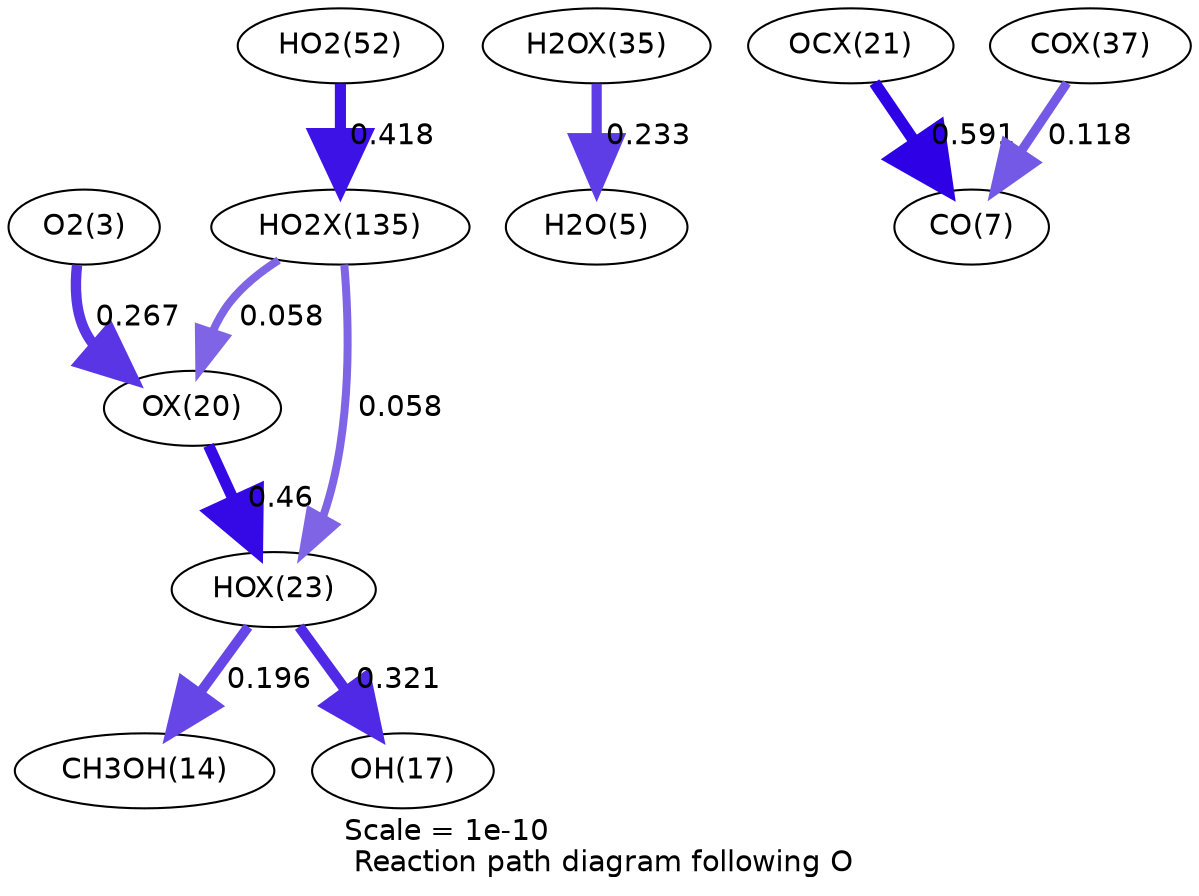 digraph reaction_paths {
center=1;
s5 -> s31[fontname="Helvetica", penwidth=5, arrowsize=2.5, color="0.7, 0.767, 0.9"
, label=" 0.267"];
s31 -> s34[fontname="Helvetica", penwidth=5.41, arrowsize=2.71, color="0.7, 0.96, 0.9"
, label=" 0.46"];
s48 -> s31[fontname="Helvetica", penwidth=3.85, arrowsize=1.93, color="0.7, 0.558, 0.9"
, label=" 0.058"];
s34 -> s16[fontname="Helvetica", penwidth=4.77, arrowsize=2.39, color="0.7, 0.696, 0.9"
, label=" 0.196"];
s34 -> s19[fontname="Helvetica", penwidth=5.14, arrowsize=2.57, color="0.7, 0.821, 0.9"
, label=" 0.321"];
s48 -> s34[fontname="Helvetica", penwidth=3.85, arrowsize=1.93, color="0.7, 0.558, 0.9"
, label=" 0.058"];
s38 -> s7[fontname="Helvetica", penwidth=4.9, arrowsize=2.45, color="0.7, 0.733, 0.9"
, label=" 0.233"];
s21 -> s48[fontname="Helvetica", penwidth=5.34, arrowsize=2.67, color="0.7, 0.918, 0.9"
, label=" 0.418"];
s32 -> s9[fontname="Helvetica", penwidth=5.6, arrowsize=2.8, color="0.7, 1.09, 0.9"
, label=" 0.591"];
s39 -> s9[fontname="Helvetica", penwidth=4.39, arrowsize=2.19, color="0.7, 0.618, 0.9"
, label=" 0.118"];
s5 [ fontname="Helvetica", label="O2(3)"];
s7 [ fontname="Helvetica", label="H2O(5)"];
s9 [ fontname="Helvetica", label="CO(7)"];
s16 [ fontname="Helvetica", label="CH3OH(14)"];
s19 [ fontname="Helvetica", label="OH(17)"];
s21 [ fontname="Helvetica", label="HO2(52)"];
s31 [ fontname="Helvetica", label="OX(20)"];
s32 [ fontname="Helvetica", label="OCX(21)"];
s34 [ fontname="Helvetica", label="HOX(23)"];
s38 [ fontname="Helvetica", label="H2OX(35)"];
s39 [ fontname="Helvetica", label="COX(37)"];
s48 [ fontname="Helvetica", label="HO2X(135)"];
 label = "Scale = 1e-10\l Reaction path diagram following O";
 fontname = "Helvetica";
}
